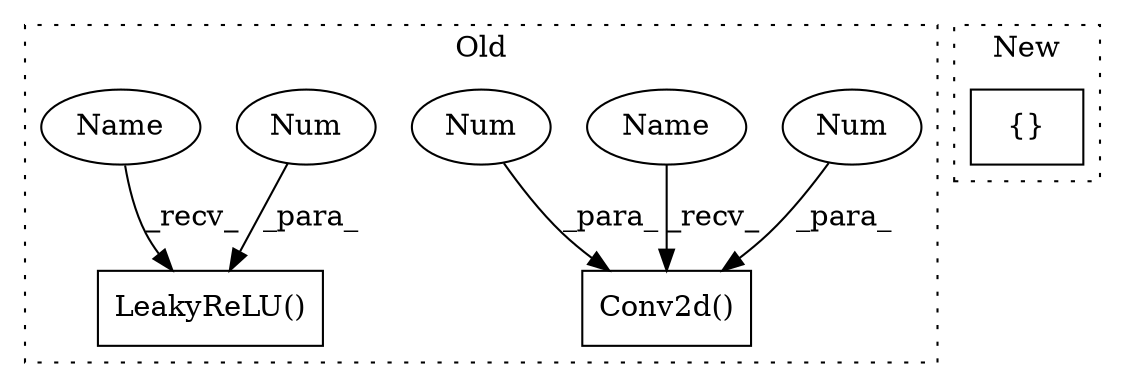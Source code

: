 digraph G {
subgraph cluster0 {
1 [label="LeakyReLU()" a="75" s="1033,1049" l="13,15" shape="box"];
3 [label="Num" a="76" s="1046" l="3" shape="ellipse"];
4 [label="Conv2d()" a="75" s="409,424" l="10,36" shape="box"];
5 [label="Num" a="76" s="422" l="2" shape="ellipse"];
6 [label="Num" a="76" s="419" l="1" shape="ellipse"];
7 [label="Name" a="87" s="409" l="2" shape="ellipse"];
8 [label="Name" a="87" s="1033" l="2" shape="ellipse"];
label = "Old";
style="dotted";
}
subgraph cluster1 {
2 [label="{}" a="59" s="286,286" l="2,1" shape="box"];
label = "New";
style="dotted";
}
3 -> 1 [label="_para_"];
5 -> 4 [label="_para_"];
6 -> 4 [label="_para_"];
7 -> 4 [label="_recv_"];
8 -> 1 [label="_recv_"];
}